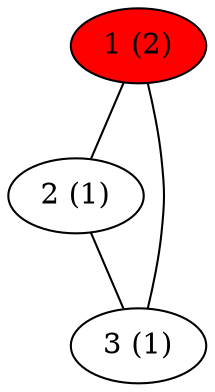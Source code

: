 graph MyGraph {
	1;
	2;
	3;
	1 -- 2;
	1 -- 3;
	2 -- 3;
	1 [label="1 (2)"];
	2 [label="2 (1)"];
	3 [label="3 (1)"];
    1 [style=filled, fillcolor=red];
}
